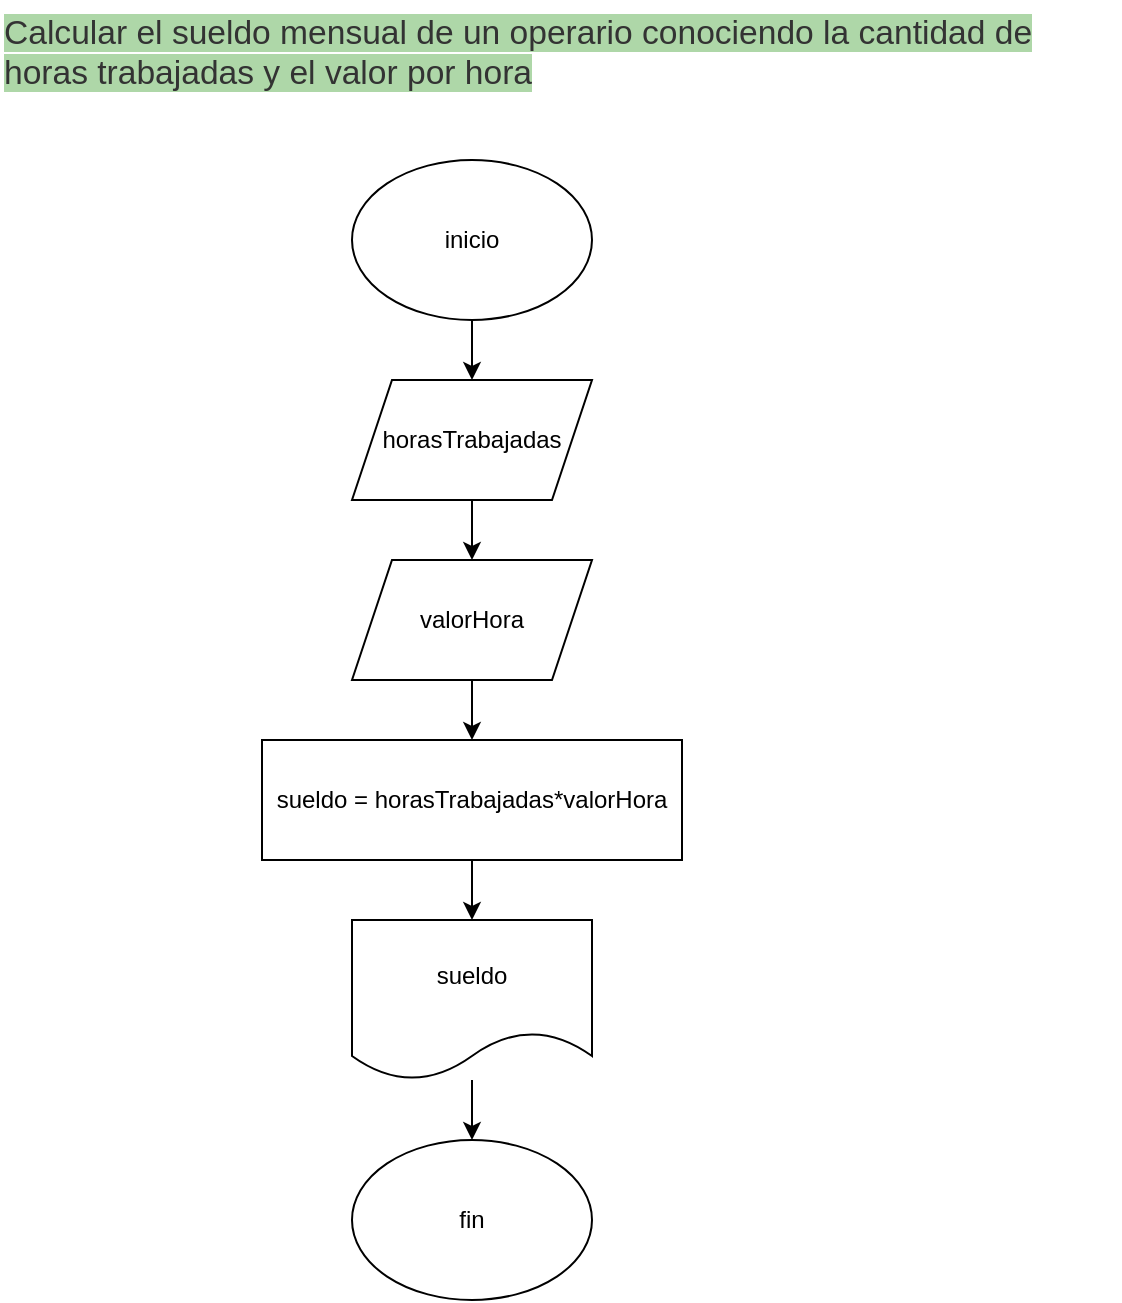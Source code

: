<mxfile version="20.6.0" type="device"><diagram id="Ybo7eAEujS_Am2aozZzj" name="Página-1"><mxGraphModel dx="744" dy="393" grid="1" gridSize="10" guides="1" tooltips="1" connect="1" arrows="1" fold="1" page="1" pageScale="1" pageWidth="827" pageHeight="1169" math="0" shadow="0"><root><mxCell id="0"/><mxCell id="1" parent="0"/><mxCell id="pvvaoAmObdw2QA156xuc-1" value="&lt;span style=&quot;color: rgb(51, 51, 51); font-family: sans-serif, arial; font-size: 16.8px; font-style: normal; font-variant-ligatures: normal; font-variant-caps: normal; font-weight: 400; letter-spacing: normal; orphans: 2; text-align: left; text-indent: 0px; text-transform: none; widows: 2; word-spacing: 0px; -webkit-text-stroke-width: 0px; background-color: rgb(174, 215, 168); text-decoration-thickness: initial; text-decoration-style: initial; text-decoration-color: initial; float: none; display: inline !important;&quot;&gt;Calcular el sueldo mensual de un operario conociendo la cantidad de horas trabajadas y el valor por hora&lt;/span&gt;" style="text;whiteSpace=wrap;html=1;" vertex="1" parent="1"><mxGeometry x="134" y="10" width="560" height="60" as="geometry"/></mxCell><mxCell id="pvvaoAmObdw2QA156xuc-7" value="" style="edgeStyle=orthogonalEdgeStyle;rounded=0;orthogonalLoop=1;jettySize=auto;html=1;" edge="1" parent="1" source="pvvaoAmObdw2QA156xuc-3" target="pvvaoAmObdw2QA156xuc-5"><mxGeometry relative="1" as="geometry"/></mxCell><mxCell id="pvvaoAmObdw2QA156xuc-3" value="inicio" style="ellipse;whiteSpace=wrap;html=1;" vertex="1" parent="1"><mxGeometry x="310" y="90" width="120" height="80" as="geometry"/></mxCell><mxCell id="pvvaoAmObdw2QA156xuc-9" value="" style="edgeStyle=orthogonalEdgeStyle;rounded=0;orthogonalLoop=1;jettySize=auto;html=1;" edge="1" parent="1" source="pvvaoAmObdw2QA156xuc-5" target="pvvaoAmObdw2QA156xuc-8"><mxGeometry relative="1" as="geometry"/></mxCell><mxCell id="pvvaoAmObdw2QA156xuc-5" value="horasTrabajadas" style="shape=parallelogram;perimeter=parallelogramPerimeter;whiteSpace=wrap;html=1;fixedSize=1;" vertex="1" parent="1"><mxGeometry x="310" y="200" width="120" height="60" as="geometry"/></mxCell><mxCell id="pvvaoAmObdw2QA156xuc-11" value="" style="edgeStyle=orthogonalEdgeStyle;rounded=0;orthogonalLoop=1;jettySize=auto;html=1;" edge="1" parent="1" source="pvvaoAmObdw2QA156xuc-8" target="pvvaoAmObdw2QA156xuc-10"><mxGeometry relative="1" as="geometry"/></mxCell><mxCell id="pvvaoAmObdw2QA156xuc-8" value="valorHora" style="shape=parallelogram;perimeter=parallelogramPerimeter;whiteSpace=wrap;html=1;fixedSize=1;" vertex="1" parent="1"><mxGeometry x="310" y="290" width="120" height="60" as="geometry"/></mxCell><mxCell id="pvvaoAmObdw2QA156xuc-13" value="" style="edgeStyle=orthogonalEdgeStyle;rounded=0;orthogonalLoop=1;jettySize=auto;html=1;" edge="1" parent="1" source="pvvaoAmObdw2QA156xuc-10" target="pvvaoAmObdw2QA156xuc-12"><mxGeometry relative="1" as="geometry"/></mxCell><mxCell id="pvvaoAmObdw2QA156xuc-10" value="sueldo = horasTrabajadas*valorHora" style="rounded=0;whiteSpace=wrap;html=1;" vertex="1" parent="1"><mxGeometry x="265" y="380" width="210" height="60" as="geometry"/></mxCell><mxCell id="pvvaoAmObdw2QA156xuc-15" value="" style="edgeStyle=orthogonalEdgeStyle;rounded=0;orthogonalLoop=1;jettySize=auto;html=1;" edge="1" parent="1" source="pvvaoAmObdw2QA156xuc-12" target="pvvaoAmObdw2QA156xuc-14"><mxGeometry relative="1" as="geometry"/></mxCell><mxCell id="pvvaoAmObdw2QA156xuc-12" value="sueldo" style="shape=document;whiteSpace=wrap;html=1;boundedLbl=1;" vertex="1" parent="1"><mxGeometry x="310" y="470" width="120" height="80" as="geometry"/></mxCell><mxCell id="pvvaoAmObdw2QA156xuc-14" value="fin" style="ellipse;whiteSpace=wrap;html=1;" vertex="1" parent="1"><mxGeometry x="310" y="580" width="120" height="80" as="geometry"/></mxCell></root></mxGraphModel></diagram></mxfile>